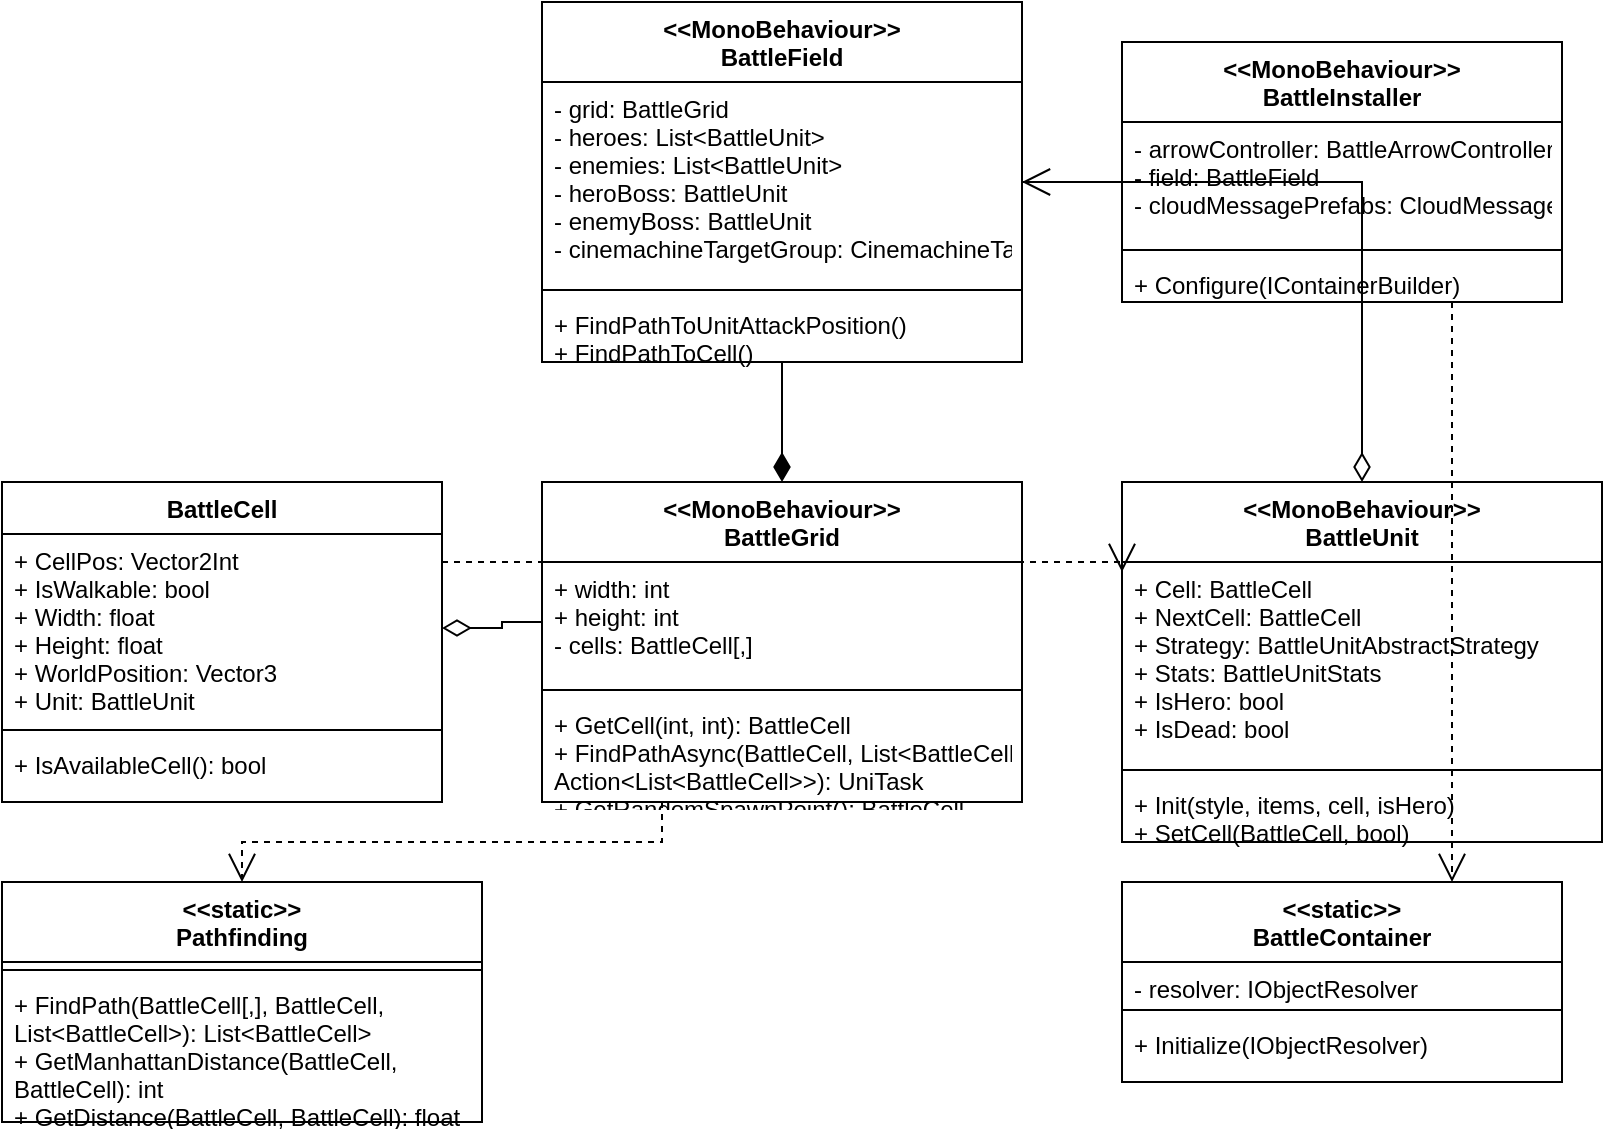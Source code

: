 <mxfile version="14.6.13" type="device">
  <diagram id="C5RBs43oDa-KdzZeNtuy" name="BattleField System">
    <mxGraphModel dx="1422" dy="762" grid="1" gridSize="10" guides="1" tooltips="1" connect="1" arrows="1" fold="1" page="1" pageScale="1" pageWidth="827" pageHeight="1169" math="0" shadow="0">
      <root>
        <mxCell id="WIyWlLk6GJQsqaUBKTNV-0" />
        <mxCell id="WIyWlLk6GJQsqaUBKTNV-1" parent="WIyWlLk6GJQsqaUBKTNV-0" />
        
        <!-- BattleField class -->
        <mxCell id="0" value="&lt;&lt;MonoBehaviour&gt;&gt;&#xa;BattleField" style="swimlane;fontStyle=1;align=center;verticalAlign=top;childLayout=stackLayout;horizontal=1;startSize=40;horizontalStack=0;resizeParent=1;resizeParentMax=0;resizeLast=0;collapsible=1;marginBottom=0;" vertex="1" parent="WIyWlLk6GJQsqaUBKTNV-1">
          <mxGeometry x="310" y="20" width="240" height="180" as="geometry" />
        </mxCell>
        <mxCell id="1" value="- grid: BattleGrid&#xa;- heroes: List&lt;BattleUnit&gt;&#xa;- enemies: List&lt;BattleUnit&gt;&#xa;- heroBoss: BattleUnit&#xa;- enemyBoss: BattleUnit&#xa;- cinemachineTargetGroup: CinemachineTargetGroup" style="text;strokeColor=none;fillColor=none;align=left;verticalAlign=top;spacingLeft=4;spacingRight=4;overflow=hidden;rotatable=0;points=[[0,0.5],[1,0.5]];portConstraint=eastwest;" vertex="1" parent="0">
          <mxGeometry y="40" width="240" height="100" as="geometry" />
        </mxCell>
        <mxCell id="2" value="" style="line;strokeWidth=1;fillColor=none;align=left;verticalAlign=middle;spacingTop=-1;spacingLeft=3;spacingRight=3;rotatable=0;labelPosition=right;points=[];portConstraint=eastwest;strokeColor=inherit;" vertex="1" parent="0">
          <mxGeometry y="140" width="240" height="8" as="geometry" />
        </mxCell>
        <mxCell id="3" value="+ FindPathToUnitAttackPosition()&#xa;+ FindPathToCell()" style="text;strokeColor=none;fillColor=none;align=left;verticalAlign=top;spacingLeft=4;spacingRight=4;overflow=hidden;rotatable=0;points=[[0,0.5],[1,0.5]];portConstraint=eastwest;" vertex="1" parent="0">
          <mxGeometry y="148" width="240" height="32" as="geometry" />
        </mxCell>
        
        <!-- BattleGrid class -->
        <mxCell id="4" value="&lt;&lt;MonoBehaviour&gt;&gt;&#xa;BattleGrid" style="swimlane;fontStyle=1;align=center;verticalAlign=top;childLayout=stackLayout;horizontal=1;startSize=40;horizontalStack=0;resizeParent=1;resizeParentMax=0;resizeLast=0;collapsible=1;marginBottom=0;" vertex="1" parent="WIyWlLk6GJQsqaUBKTNV-1">
          <mxGeometry x="310" y="260" width="240" height="160" as="geometry" />
        </mxCell>
        <mxCell id="5" value="+ width: int&#xa;+ height: int&#xa;- cells: BattleCell[,]" style="text;strokeColor=none;fillColor=none;align=left;verticalAlign=top;spacingLeft=4;spacingRight=4;overflow=hidden;rotatable=0;points=[[0,0.5],[1,0.5]];portConstraint=eastwest;" vertex="1" parent="4">
          <mxGeometry y="40" width="240" height="60" as="geometry" />
        </mxCell>
        <mxCell id="6" value="" style="line;strokeWidth=1;fillColor=none;align=left;verticalAlign=middle;spacingTop=-1;spacingLeft=3;spacingRight=3;rotatable=0;labelPosition=right;points=[];portConstraint=eastwest;strokeColor=inherit;" vertex="1" parent="4">
          <mxGeometry y="100" width="240" height="8" as="geometry" />
        </mxCell>
        <mxCell id="7" value="+ GetCell(int, int): BattleCell&#xa;+ FindPathAsync(BattleCell, List&lt;BattleCell&gt;,&#xa;  Action&lt;List&lt;BattleCell&gt;&gt;): UniTask&#xa;+ GetRandomSpawnPoint(): BattleCell" style="text;strokeColor=none;fillColor=none;align=left;verticalAlign=top;spacingLeft=4;spacingRight=4;overflow=hidden;rotatable=0;points=[[0,0.5],[1,0.5]];portConstraint=eastwest;" vertex="1" parent="4">
          <mxGeometry y="108" width="240" height="52" as="geometry" />
        </mxCell>
        
        <!-- BattleCell class -->
        <mxCell id="8" value="BattleCell" style="swimlane;fontStyle=1;align=center;verticalAlign=top;childLayout=stackLayout;horizontal=1;startSize=26;horizontalStack=0;resizeParent=1;resizeParentMax=0;resizeLast=0;collapsible=1;marginBottom=0;" vertex="1" parent="WIyWlLk6GJQsqaUBKTNV-1">
          <mxGeometry x="40" y="260" width="220" height="160" as="geometry" />
        </mxCell>
        <mxCell id="9" value="+ CellPos: Vector2Int&#xa;+ IsWalkable: bool&#xa;+ Width: float&#xa;+ Height: float&#xa;+ WorldPosition: Vector3&#xa;+ Unit: BattleUnit" style="text;strokeColor=none;fillColor=none;align=left;verticalAlign=top;spacingLeft=4;spacingRight=4;overflow=hidden;rotatable=0;points=[[0,0.5],[1,0.5]];portConstraint=eastwest;" vertex="1" parent="8">
          <mxGeometry y="26" width="220" height="94" as="geometry" />
        </mxCell>
        <mxCell id="10" value="" style="line;strokeWidth=1;fillColor=none;align=left;verticalAlign=middle;spacingTop=-1;spacingLeft=3;spacingRight=3;rotatable=0;labelPosition=right;points=[];portConstraint=eastwest;strokeColor=inherit;" vertex="1" parent="8">
          <mxGeometry y="120" width="220" height="8" as="geometry" />
        </mxCell>
        <mxCell id="11" value="+ IsAvailableCell(): bool" style="text;strokeColor=none;fillColor=none;align=left;verticalAlign=top;spacingLeft=4;spacingRight=4;overflow=hidden;rotatable=0;points=[[0,0.5],[1,0.5]];portConstraint=eastwest;" vertex="1" parent="8">
          <mxGeometry y="128" width="220" height="32" as="geometry" />
        </mxCell>
        
        <!-- Pathfinding class -->
        <mxCell id="12" value="&lt;&lt;static&gt;&gt;&#xa;Pathfinding" style="swimlane;fontStyle=1;align=center;verticalAlign=top;childLayout=stackLayout;horizontal=1;startSize=40;horizontalStack=0;resizeParent=1;resizeParentMax=0;resizeLast=0;collapsible=1;marginBottom=0;" vertex="1" parent="WIyWlLk6GJQsqaUBKTNV-1">
          <mxGeometry x="40" y="460" width="240" height="120" as="geometry" />
        </mxCell>
        <mxCell id="14" value="" style="line;strokeWidth=1;fillColor=none;align=left;verticalAlign=middle;spacingTop=-1;spacingLeft=3;spacingRight=3;rotatable=0;labelPosition=right;points=[];portConstraint=eastwest;strokeColor=inherit;" vertex="1" parent="12">
          <mxGeometry y="40" width="240" height="8" as="geometry" />
        </mxCell>
        <mxCell id="15" value="+ FindPath(BattleCell[,], BattleCell,&#xa;  List&lt;BattleCell&gt;): List&lt;BattleCell&gt;&#xa;+ GetManhattanDistance(BattleCell,&#xa;  BattleCell): int&#xa;+ GetDistance(BattleCell, BattleCell): float" style="text;strokeColor=none;fillColor=none;align=left;verticalAlign=top;spacingLeft=4;spacingRight=4;overflow=hidden;rotatable=0;points=[[0,0.5],[1,0.5]];portConstraint=eastwest;" vertex="1" parent="12">
          <mxGeometry y="48" width="240" height="72" as="geometry" />
        </mxCell>
        
        <!-- BattleUnit class -->
        <mxCell id="16" value="&lt;&lt;MonoBehaviour&gt;&gt;&#xa;BattleUnit" style="swimlane;fontStyle=1;align=center;verticalAlign=top;childLayout=stackLayout;horizontal=1;startSize=40;horizontalStack=0;resizeParent=1;resizeParentMax=0;resizeLast=0;collapsible=1;marginBottom=0;" vertex="1" parent="WIyWlLk6GJQsqaUBKTNV-1">
          <mxGeometry x="600" y="260" width="240" height="180" as="geometry" />
        </mxCell>
        <mxCell id="17" value="+ Cell: BattleCell&#xa;+ NextCell: BattleCell&#xa;+ Strategy: BattleUnitAbstractStrategy&#xa;+ Stats: BattleUnitStats&#xa;+ IsHero: bool&#xa;+ IsDead: bool" style="text;strokeColor=none;fillColor=none;align=left;verticalAlign=top;spacingLeft=4;spacingRight=4;overflow=hidden;rotatable=0;points=[[0,0.5],[1,0.5]];portConstraint=eastwest;" vertex="1" parent="16">
          <mxGeometry y="40" width="240" height="100" as="geometry" />
        </mxCell>
        <mxCell id="18" value="" style="line;strokeWidth=1;fillColor=none;align=left;verticalAlign=middle;spacingTop=-1;spacingLeft=3;spacingRight=3;rotatable=0;labelPosition=right;points=[];portConstraint=eastwest;strokeColor=inherit;" vertex="1" parent="16">
          <mxGeometry y="140" width="240" height="8" as="geometry" />
        </mxCell>
        <mxCell id="19" value="+ Init(style, items, cell, isHero)&#xa;+ SetCell(BattleCell, bool)" style="text;strokeColor=none;fillColor=none;align=left;verticalAlign=top;spacingLeft=4;spacingRight=4;overflow=hidden;rotatable=0;points=[[0,0.5],[1,0.5]];portConstraint=eastwest;" vertex="1" parent="16">
          <mxGeometry y="148" width="240" height="32" as="geometry" />
        </mxCell>
        
        <!-- BattleInstaller class -->
        <mxCell id="20" value="&lt;&lt;MonoBehaviour&gt;&gt;&#xa;BattleInstaller" style="swimlane;fontStyle=1;align=center;verticalAlign=top;childLayout=stackLayout;horizontal=1;startSize=40;horizontalStack=0;resizeParent=1;resizeParentMax=0;resizeLast=0;collapsible=1;marginBottom=0;" vertex="1" parent="WIyWlLk6GJQsqaUBKTNV-1">
          <mxGeometry x="600" y="40" width="220" height="130" as="geometry" />
        </mxCell>
        <mxCell id="21" value="- arrowController: BattleArrowController&#xa;- field: BattleField&#xa;- cloudMessagePrefabs: CloudMessage[]" style="text;strokeColor=none;fillColor=none;align=left;verticalAlign=top;spacingLeft=4;spacingRight=4;overflow=hidden;rotatable=0;points=[[0,0.5],[1,0.5]];portConstraint=eastwest;" vertex="1" parent="20">
          <mxGeometry y="40" width="220" height="60" as="geometry" />
        </mxCell>
        <mxCell id="22" value="" style="line;strokeWidth=1;fillColor=none;align=left;verticalAlign=middle;spacingTop=-1;spacingLeft=3;spacingRight=3;rotatable=0;labelPosition=right;points=[];portConstraint=eastwest;strokeColor=inherit;" vertex="1" parent="20">
          <mxGeometry y="100" width="220" height="8" as="geometry" />
        </mxCell>
        <mxCell id="23" value="+ Configure(IContainerBuilder)" style="text;strokeColor=none;fillColor=none;align=left;verticalAlign=top;spacingLeft=4;spacingRight=4;overflow=hidden;rotatable=0;points=[[0,0.5],[1,0.5]];portConstraint=eastwest;" vertex="1" parent="20">
          <mxGeometry y="108" width="220" height="22" as="geometry" />
        </mxCell>
        
        <!-- BattleContainer class -->
        <mxCell id="24" value="&lt;&lt;static&gt;&gt;&#xa;BattleContainer" style="swimlane;fontStyle=1;align=center;verticalAlign=top;childLayout=stackLayout;horizontal=1;startSize=40;horizontalStack=0;resizeParent=1;resizeParentMax=0;resizeLast=0;collapsible=1;marginBottom=0;" vertex="1" parent="WIyWlLk6GJQsqaUBKTNV-1">
          <mxGeometry x="600" y="460" width="220" height="100" as="geometry" />
        </mxCell>
        <mxCell id="25" value="- resolver: IObjectResolver" style="text;strokeColor=none;fillColor=none;align=left;verticalAlign=top;spacingLeft=4;spacingRight=4;overflow=hidden;rotatable=0;points=[[0,0.5],[1,0.5]];portConstraint=eastwest;" vertex="1" parent="24">
          <mxGeometry y="40" width="220" height="20" as="geometry" />
        </mxCell>
        <mxCell id="26" value="" style="line;strokeWidth=1;fillColor=none;align=left;verticalAlign=middle;spacingTop=-1;spacingLeft=3;spacingRight=3;rotatable=0;labelPosition=right;points=[];portConstraint=eastwest;strokeColor=inherit;" vertex="1" parent="24">
          <mxGeometry y="60" width="220" height="8" as="geometry" />
        </mxCell>
        <mxCell id="27" value="+ Initialize(IObjectResolver)" style="text;strokeColor=none;fillColor=none;align=left;verticalAlign=top;spacingLeft=4;spacingRight=4;overflow=hidden;rotatable=0;points=[[0,0.5],[1,0.5]];portConstraint=eastwest;" vertex="1" parent="24">
          <mxGeometry y="68" width="220" height="32" as="geometry" />
        </mxCell>
        
        <!-- Relationships -->
        <!-- BattleField uses BattleGrid -->
        <mxCell id="28" style="edgeStyle=orthogonalEdgeStyle;rounded=0;orthogonalLoop=1;jettySize=auto;html=1;entryX=0.5;entryY=0;entryDx=0;entryDy=0;endArrow=diamondThin;endFill=1;endSize=12;" edge="1" parent="WIyWlLk6GJQsqaUBKTNV-1" source="0" target="4">
          <mxGeometry relative="1" as="geometry" />
        </mxCell>

        <!-- BattleGrid has BattleCell -->
        <mxCell id="29" style="edgeStyle=orthogonalEdgeStyle;rounded=0;orthogonalLoop=1;jettySize=auto;html=1;exitX=0;exitY=0.5;exitDx=0;exitDy=0;entryX=1;entryY=0.5;entryDx=0;entryDy=0;endArrow=diamondThin;endFill=0;endSize=12;" edge="1" parent="WIyWlLk6GJQsqaUBKTNV-1" source="5" target="9">
          <mxGeometry relative="1" as="geometry" />
        </mxCell>
        
        <!-- BattleGrid uses Pathfinding -->
        <mxCell id="30" style="edgeStyle=orthogonalEdgeStyle;rounded=0;orthogonalLoop=1;jettySize=auto;html=1;exitX=0.25;exitY=1;exitDx=0;exitDy=0;entryX=0.5;entryY=0;entryDx=0;entryDy=0;endArrow=open;endFill=0;endSize=12;dashed=1;" edge="1" parent="WIyWlLk6GJQsqaUBKTNV-1" source="4" target="12">
          <mxGeometry relative="1" as="geometry">
            <Array as="points">
              <mxPoint x="370" y="440" />
              <mxPoint x="160" y="440" />
            </Array>
          </mxGeometry>
        </mxCell>
        
        <!-- BattleCell references BattleUnit -->
        <mxCell id="31" style="edgeStyle=orthogonalEdgeStyle;rounded=0;orthogonalLoop=1;jettySize=auto;html=1;exitX=1;exitY=0.25;exitDx=0;exitDy=0;entryX=0;entryY=0.25;entryDx=0;entryDy=0;endArrow=open;endFill=0;endSize=12;dashed=1;" edge="1" parent="WIyWlLk6GJQsqaUBKTNV-1" source="8" target="16">
          <mxGeometry relative="1" as="geometry">
            <Array as="points">
              <mxPoint x="450" y="300" />
              <mxPoint x="450" y="300" />
            </Array>
          </mxGeometry>
        </mxCell>
        
        <!-- BattleField references BattleUnit -->
        <mxCell id="32" style="edgeStyle=orthogonalEdgeStyle;rounded=0;orthogonalLoop=1;jettySize=auto;html=1;exitX=1;exitY=0.5;exitDx=0;exitDy=0;entryX=0.5;entryY=0;entryDx=0;entryDy=0;endArrow=diamondThin;endFill=0;endSize=12;" edge="1" parent="WIyWlLk6GJQsqaUBKTNV-1" source="1" target="16">
          <mxGeometry relative="1" as="geometry" />
        </mxCell>
        
        <!-- BattleInstaller references BattleField -->
        <mxCell id="33" style="edgeStyle=orthogonalEdgeStyle;rounded=0;orthogonalLoop=1;jettySize=auto;html=1;exitX=0;exitY=0.5;exitDx=0;exitDy=0;entryX=1;entryY=0.5;entryDx=0;entryDy=0;endArrow=open;endFill=0;endSize=12;dashed=1;" edge="1" parent="WIyWlLk6GJQsqaUBKTNV-1" source="21" target="1">
          <mxGeometry relative="1" as="geometry" />
        </mxCell>
        
        <!-- BattleInstaller initializes BattleContainer -->
        <mxCell id="34" style="edgeStyle=orthogonalEdgeStyle;rounded=0;orthogonalLoop=1;jettySize=auto;html=1;exitX=0.75;exitY=1;exitDx=0;exitDy=0;entryX=0.75;entryY=0;entryDx=0;entryDy=0;endArrow=open;endFill=0;endSize=12;dashed=1;" edge="1" parent="WIyWlLk6GJQsqaUBKTNV-1" source="20" target="24">
          <mxGeometry relative="1" as="geometry">
            <Array as="points">
              <mxPoint x="765" y="300" />
              <mxPoint x="765" y="300" />
            </Array>
          </mxGeometry>
        </mxCell>
      </root>
    </mxGraphModel>
  </diagram>
</mxfile> 